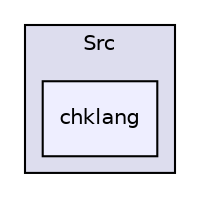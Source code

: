 digraph "E:/Documents/emu84/Src/chklang" {
  compound=true
  node [ fontsize="10", fontname="Helvetica"];
  edge [ labelfontsize="10", labelfontname="Helvetica"];
  subgraph clusterdir_70617a7689e3ba1052ef75efeabd00df {
    graph [ bgcolor="#ddddee", pencolor="black", label="Src" fontname="Helvetica", fontsize="10", URL="dir_70617a7689e3ba1052ef75efeabd00df.html"]
  dir_1e2245b7689caf325608ad344b78256b [shape=box, label="chklang", style="filled", fillcolor="#eeeeff", pencolor="black", URL="dir_1e2245b7689caf325608ad344b78256b.html"];
  }
}
